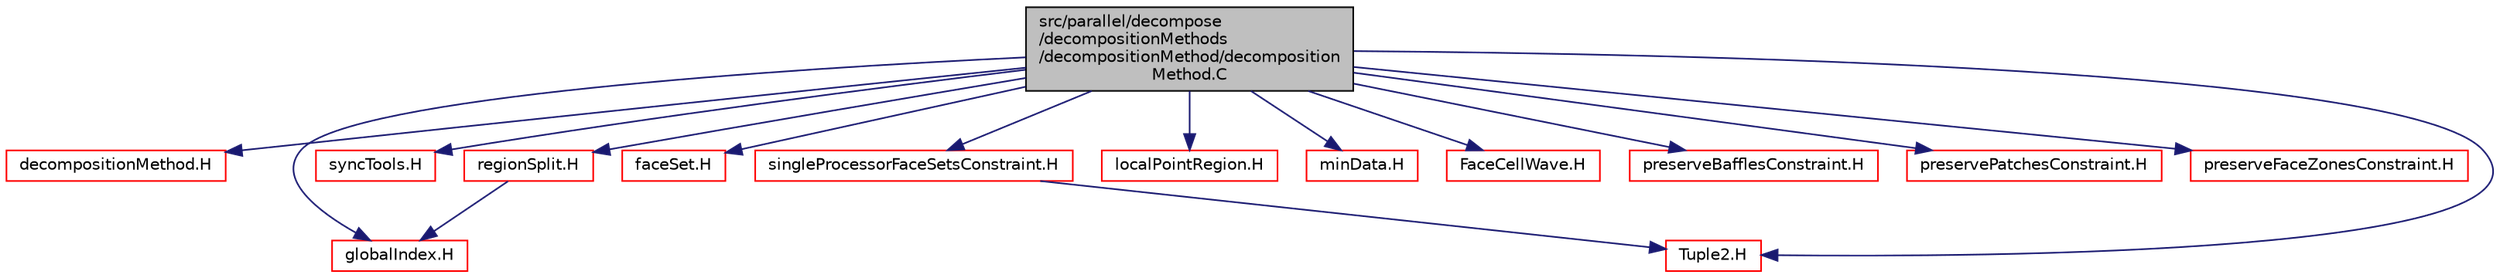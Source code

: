 digraph "src/parallel/decompose/decompositionMethods/decompositionMethod/decompositionMethod.C"
{
  bgcolor="transparent";
  edge [fontname="Helvetica",fontsize="10",labelfontname="Helvetica",labelfontsize="10"];
  node [fontname="Helvetica",fontsize="10",shape=record];
  Node1 [label="src/parallel/decompose\l/decompositionMethods\l/decompositionMethod/decomposition\lMethod.C",height=0.2,width=0.4,color="black", fillcolor="grey75", style="filled", fontcolor="black"];
  Node1 -> Node2 [color="midnightblue",fontsize="10",style="solid",fontname="Helvetica"];
  Node2 [label="decompositionMethod.H",height=0.2,width=0.4,color="red",URL="$a09448.html"];
  Node1 -> Node3 [color="midnightblue",fontsize="10",style="solid",fontname="Helvetica"];
  Node3 [label="globalIndex.H",height=0.2,width=0.4,color="red",URL="$a08912.html"];
  Node1 -> Node4 [color="midnightblue",fontsize="10",style="solid",fontname="Helvetica"];
  Node4 [label="syncTools.H",height=0.2,width=0.4,color="red",URL="$a08997.html"];
  Node1 -> Node5 [color="midnightblue",fontsize="10",style="solid",fontname="Helvetica"];
  Node5 [label="Tuple2.H",height=0.2,width=0.4,color="red",URL="$a09369.html"];
  Node1 -> Node6 [color="midnightblue",fontsize="10",style="solid",fontname="Helvetica"];
  Node6 [label="faceSet.H",height=0.2,width=0.4,color="red",URL="$a07759.html"];
  Node1 -> Node7 [color="midnightblue",fontsize="10",style="solid",fontname="Helvetica"];
  Node7 [label="regionSplit.H",height=0.2,width=0.4,color="red",URL="$a07640.html"];
  Node7 -> Node3 [color="midnightblue",fontsize="10",style="solid",fontname="Helvetica"];
  Node1 -> Node8 [color="midnightblue",fontsize="10",style="solid",fontname="Helvetica"];
  Node8 [label="localPointRegion.H",height=0.2,width=0.4,color="red",URL="$a07638.html"];
  Node1 -> Node9 [color="midnightblue",fontsize="10",style="solid",fontname="Helvetica"];
  Node9 [label="minData.H",height=0.2,width=0.4,color="red",URL="$a09449.html"];
  Node1 -> Node10 [color="midnightblue",fontsize="10",style="solid",fontname="Helvetica"];
  Node10 [label="FaceCellWave.H",height=0.2,width=0.4,color="red",URL="$a07438.html"];
  Node1 -> Node11 [color="midnightblue",fontsize="10",style="solid",fontname="Helvetica"];
  Node11 [label="preserveBafflesConstraint.H",height=0.2,width=0.4,color="red",URL="$a09438.html"];
  Node1 -> Node12 [color="midnightblue",fontsize="10",style="solid",fontname="Helvetica"];
  Node12 [label="preservePatchesConstraint.H",height=0.2,width=0.4,color="red",URL="$a09442.html"];
  Node1 -> Node13 [color="midnightblue",fontsize="10",style="solid",fontname="Helvetica"];
  Node13 [label="preserveFaceZonesConstraint.H",height=0.2,width=0.4,color="red",URL="$a09440.html"];
  Node1 -> Node14 [color="midnightblue",fontsize="10",style="solid",fontname="Helvetica"];
  Node14 [label="singleProcessorFaceSetsConstraint.H",height=0.2,width=0.4,color="red",URL="$a09446.html"];
  Node14 -> Node5 [color="midnightblue",fontsize="10",style="solid",fontname="Helvetica"];
}
